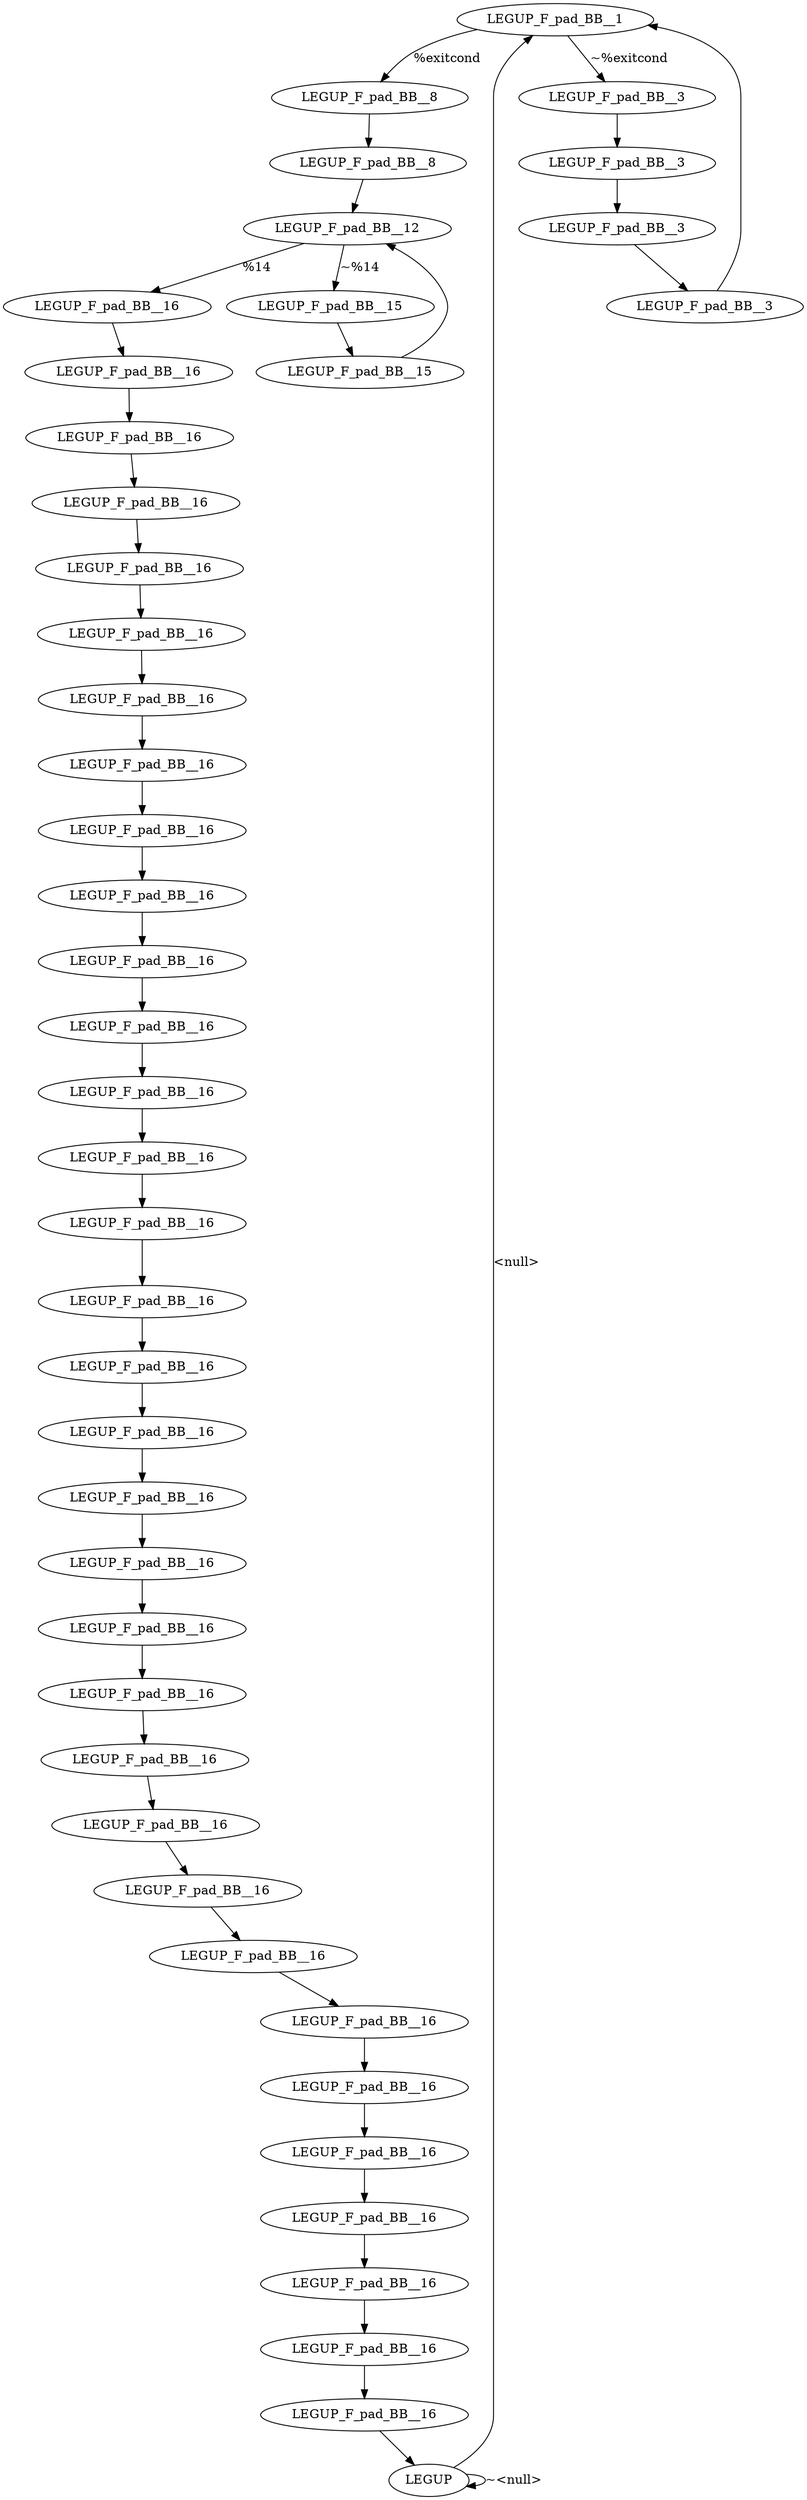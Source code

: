 digraph {
Node0x3fc8dc0[label="LEGUP_F_pad_BB__1"];
Node0x3fc8c20[label="LEGUP"];
Node0x3fc8c20 -> Node0x3fc8dc0[label="<null>"];
Node0x3fc8c20 -> Node0x3fc8c20[label="~<null>"];
Node0x3fc91d0[label="LEGUP_F_pad_BB__8"];
Node0x3fc8dc0 -> Node0x3fc91d0[label="%exitcond"];
Node0x3fc8e90[label="LEGUP_F_pad_BB__3"];
Node0x3fc8dc0 -> Node0x3fc8e90[label="~%exitcond"];
Node0x3fc8f60[label="LEGUP_F_pad_BB__3"];
Node0x3fc8e90 -> Node0x3fc8f60;
Node0x3fc9030[label="LEGUP_F_pad_BB__3"];
Node0x3fc8f60 -> Node0x3fc9030;
Node0x3fc9100[label="LEGUP_F_pad_BB__3"];
Node0x3fc9030 -> Node0x3fc9100;
Node0x3fc9100 -> Node0x3fc8dc0;
Node0x3fc92a0[label="LEGUP_F_pad_BB__8"];
Node0x3fc91d0 -> Node0x3fc92a0;
Node0x3fc9370[label="LEGUP_F_pad_BB__12"];
Node0x3fc92a0 -> Node0x3fc9370;
Node0x3fc95e0[label="LEGUP_F_pad_BB__16"];
Node0x3fc9370 -> Node0x3fc95e0[label="%14"];
Node0x3fc9440[label="LEGUP_F_pad_BB__15"];
Node0x3fc9370 -> Node0x3fc9440[label="~%14"];
Node0x3fc9510[label="LEGUP_F_pad_BB__15"];
Node0x3fc9440 -> Node0x3fc9510;
Node0x3fc9510 -> Node0x3fc9370;
Node0x3fc96b0[label="LEGUP_F_pad_BB__16"];
Node0x3fc95e0 -> Node0x3fc96b0;
Node0x3fc9780[label="LEGUP_F_pad_BB__16"];
Node0x3fc96b0 -> Node0x3fc9780;
Node0x3fc9890[label="LEGUP_F_pad_BB__16"];
Node0x3fc9780 -> Node0x3fc9890;
Node0x3fc99a0[label="LEGUP_F_pad_BB__16"];
Node0x3fc9890 -> Node0x3fc99a0;
Node0x3fc9ab0[label="LEGUP_F_pad_BB__16"];
Node0x3fc99a0 -> Node0x3fc9ab0;
Node0x3fc9bc0[label="LEGUP_F_pad_BB__16"];
Node0x3fc9ab0 -> Node0x3fc9bc0;
Node0x3fc9cd0[label="LEGUP_F_pad_BB__16"];
Node0x3fc9bc0 -> Node0x3fc9cd0;
Node0x3fc9de0[label="LEGUP_F_pad_BB__16"];
Node0x3fc9cd0 -> Node0x3fc9de0;
Node0x3fc9ef0[label="LEGUP_F_pad_BB__16"];
Node0x3fc9de0 -> Node0x3fc9ef0;
Node0x3fca000[label="LEGUP_F_pad_BB__16"];
Node0x3fc9ef0 -> Node0x3fca000;
Node0x3fca110[label="LEGUP_F_pad_BB__16"];
Node0x3fca000 -> Node0x3fca110;
Node0x3fca220[label="LEGUP_F_pad_BB__16"];
Node0x3fca110 -> Node0x3fca220;
Node0x3fca330[label="LEGUP_F_pad_BB__16"];
Node0x3fca220 -> Node0x3fca330;
Node0x3fca440[label="LEGUP_F_pad_BB__16"];
Node0x3fca330 -> Node0x3fca440;
Node0x3fca550[label="LEGUP_F_pad_BB__16"];
Node0x3fca440 -> Node0x3fca550;
Node0x3fca660[label="LEGUP_F_pad_BB__16"];
Node0x3fca550 -> Node0x3fca660;
Node0x3fca770[label="LEGUP_F_pad_BB__16"];
Node0x3fca660 -> Node0x3fca770;
Node0x3fca880[label="LEGUP_F_pad_BB__16"];
Node0x3fca770 -> Node0x3fca880;
Node0x3fca990[label="LEGUP_F_pad_BB__16"];
Node0x3fca880 -> Node0x3fca990;
Node0x3fcaaa0[label="LEGUP_F_pad_BB__16"];
Node0x3fca990 -> Node0x3fcaaa0;
Node0x3fcabb0[label="LEGUP_F_pad_BB__16"];
Node0x3fcaaa0 -> Node0x3fcabb0;
Node0x3fcacc0[label="LEGUP_F_pad_BB__16"];
Node0x3fcabb0 -> Node0x3fcacc0;
Node0x3fcadd0[label="LEGUP_F_pad_BB__16"];
Node0x3fcacc0 -> Node0x3fcadd0;
Node0x3fcaee0[label="LEGUP_F_pad_BB__16"];
Node0x3fcadd0 -> Node0x3fcaee0;
Node0x3fcaff0[label="LEGUP_F_pad_BB__16"];
Node0x3fcaee0 -> Node0x3fcaff0;
Node0x3fcb100[label="LEGUP_F_pad_BB__16"];
Node0x3fcaff0 -> Node0x3fcb100;
Node0x3fcb210[label="LEGUP_F_pad_BB__16"];
Node0x3fcb100 -> Node0x3fcb210;
Node0x3fcb320[label="LEGUP_F_pad_BB__16"];
Node0x3fcb210 -> Node0x3fcb320;
Node0x3fcb430[label="LEGUP_F_pad_BB__16"];
Node0x3fcb320 -> Node0x3fcb430;
Node0x3fcb540[label="LEGUP_F_pad_BB__16"];
Node0x3fcb430 -> Node0x3fcb540;
Node0x3fcb650[label="LEGUP_F_pad_BB__16"];
Node0x3fcb540 -> Node0x3fcb650;
Node0x3fcb760[label="LEGUP_F_pad_BB__16"];
Node0x3fcb650 -> Node0x3fcb760;
Node0x3fcb760 -> Node0x3fc8c20;
}

